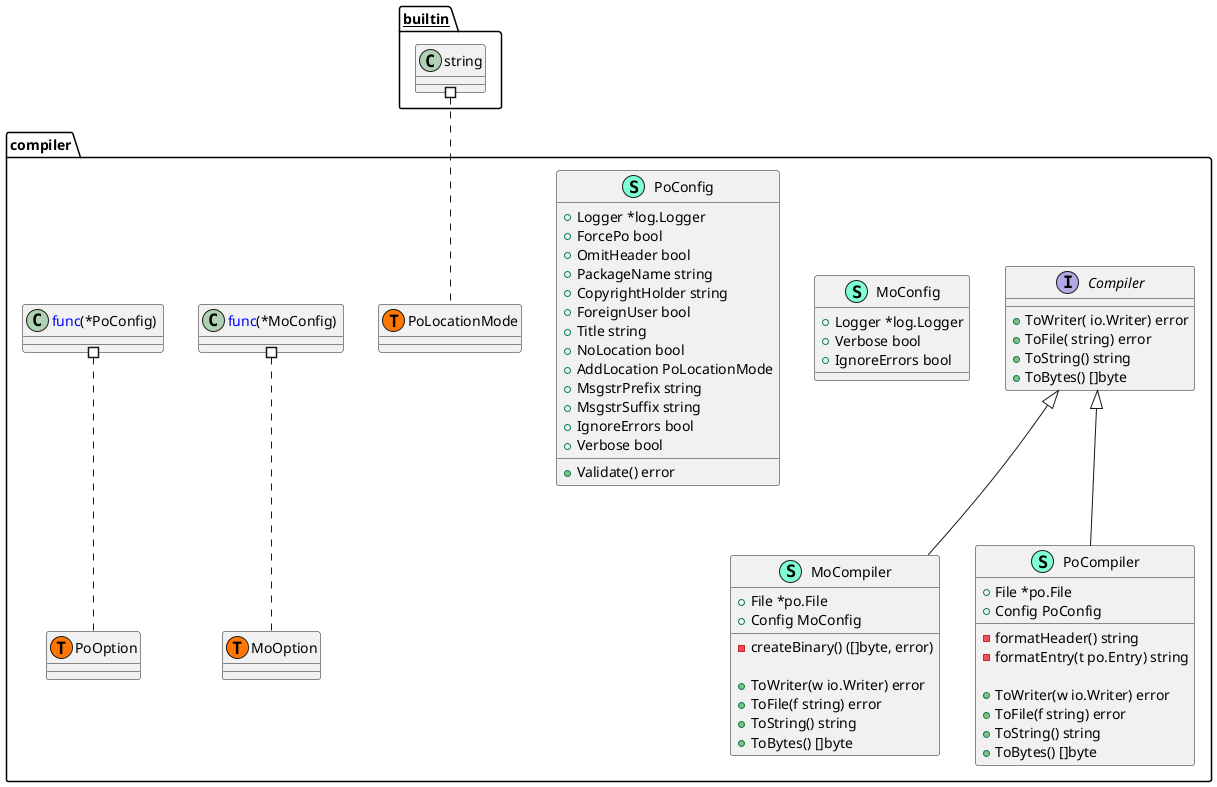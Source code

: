 @startuml
namespace compiler {
    interface Compiler  {
        + ToWriter( io.Writer) error
        + ToFile( string) error
        + ToString() string
        + ToBytes() []byte

    }
    class MoCompiler << (S,Aquamarine) >> {
        + File *po.File
        + Config MoConfig

        - createBinary() ([]byte, error)

        + ToWriter(w io.Writer) error
        + ToFile(f string) error
        + ToString() string
        + ToBytes() []byte

    }
    class MoConfig << (S,Aquamarine) >> {
        + Logger *log.Logger
        + Verbose bool
        + IgnoreErrors bool

    }
    class PoCompiler << (S,Aquamarine) >> {
        + File *po.File
        + Config PoConfig

        - formatHeader() string
        - formatEntry(t po.Entry) string

        + ToWriter(w io.Writer) error
        + ToFile(f string) error
        + ToString() string
        + ToBytes() []byte

    }
    class PoConfig << (S,Aquamarine) >> {
        + Logger *log.Logger
        + ForcePo bool
        + OmitHeader bool
        + PackageName string
        + CopyrightHolder string
        + ForeignUser bool
        + Title string
        + NoLocation bool
        + AddLocation PoLocationMode
        + MsgstrPrefix string
        + MsgstrSuffix string
        + IgnoreErrors bool
        + Verbose bool

        + Validate() error

    }
    class compiler.MoOption << (T, #FF7700) >>  {
    }
    class compiler.PoLocationMode << (T, #FF7700) >>  {
    }
    class compiler.PoOption << (T, #FF7700) >>  {
    }
}

"compiler.Compiler" <|-- "compiler.MoCompiler"
"compiler.Compiler" <|-- "compiler.PoCompiler"

"__builtin__.string" #.. "compiler.PoLocationMode"
"compiler.<font color=blue>func</font>(*MoConfig) " #.. "compiler.MoOption"
"compiler.<font color=blue>func</font>(*PoConfig) " #.. "compiler.PoOption"
@enduml
